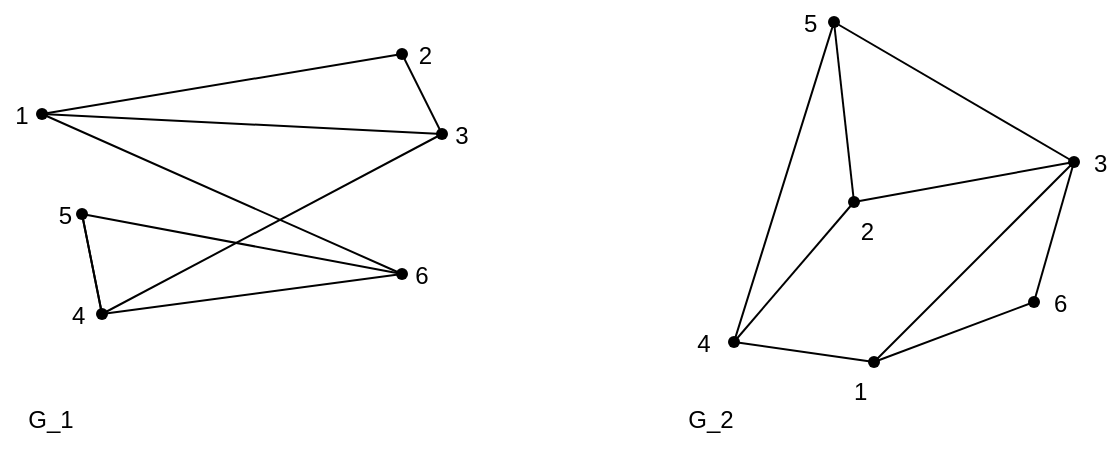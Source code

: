 <mxfile version="28.0.6">
  <diagram name="Page-1" id="DEYHSxAio5mps7dMMKVG">
    <mxGraphModel dx="1106" dy="843" grid="1" gridSize="10" guides="1" tooltips="1" connect="1" arrows="1" fold="1" page="1" pageScale="1" pageWidth="827" pageHeight="1169" math="0" shadow="0">
      <root>
        <mxCell id="0" />
        <mxCell id="1" parent="0" />
        <mxCell id="j8IWSoNzBHoOLRoN63vI-1" value="1      " style="shape=waypoint;sketch=0;fillStyle=solid;size=6;pointerEvents=1;points=[];fillColor=none;resizable=0;rotatable=0;perimeter=centerPerimeter;snapToPoint=1;convertToSvg=1;" vertex="1" parent="1">
          <mxGeometry x="106" y="340" width="20" height="20" as="geometry" />
        </mxCell>
        <mxCell id="j8IWSoNzBHoOLRoN63vI-2" value="      3" style="shape=waypoint;sketch=0;fillStyle=solid;size=6;pointerEvents=1;points=[];fillColor=none;resizable=0;rotatable=0;perimeter=centerPerimeter;snapToPoint=1;" vertex="1" parent="1">
          <mxGeometry x="306" y="350" width="20" height="20" as="geometry" />
        </mxCell>
        <mxCell id="j8IWSoNzBHoOLRoN63vI-3" value="       2" style="shape=waypoint;sketch=0;fillStyle=solid;size=6;pointerEvents=1;points=[];fillColor=none;resizable=0;rotatable=0;perimeter=centerPerimeter;snapToPoint=1;" vertex="1" parent="1">
          <mxGeometry x="286" y="310" width="20" height="20" as="geometry" />
        </mxCell>
        <mxCell id="j8IWSoNzBHoOLRoN63vI-4" value="4       " style="shape=waypoint;sketch=0;fillStyle=solid;size=6;pointerEvents=1;points=[];fillColor=none;resizable=0;rotatable=0;perimeter=centerPerimeter;snapToPoint=1;" vertex="1" parent="1">
          <mxGeometry x="136" y="440" width="20" height="20" as="geometry" />
        </mxCell>
        <mxCell id="j8IWSoNzBHoOLRoN63vI-6" value="      6" style="shape=waypoint;sketch=0;fillStyle=solid;size=6;pointerEvents=1;points=[];fillColor=none;resizable=0;rotatable=0;perimeter=centerPerimeter;snapToPoint=1;" vertex="1" parent="1">
          <mxGeometry x="286" y="420" width="20" height="20" as="geometry" />
        </mxCell>
        <mxCell id="j8IWSoNzBHoOLRoN63vI-7" value="" style="endArrow=none;html=1;rounded=0;entryX=0.15;entryY=1;entryDx=0;entryDy=0;entryPerimeter=0;exitX=1.1;exitY=0.8;exitDx=0;exitDy=0;exitPerimeter=0;" edge="1" parent="1" source="j8IWSoNzBHoOLRoN63vI-6" target="j8IWSoNzBHoOLRoN63vI-1">
          <mxGeometry width="50" height="50" relative="1" as="geometry">
            <mxPoint x="196" y="460" as="sourcePoint" />
            <mxPoint x="246" y="410" as="targetPoint" />
          </mxGeometry>
        </mxCell>
        <mxCell id="j8IWSoNzBHoOLRoN63vI-8" value="" style="endArrow=none;html=1;rounded=0;entryX=0.3;entryY=0.6;entryDx=0;entryDy=0;entryPerimeter=0;exitX=-0.05;exitY=0.85;exitDx=0;exitDy=0;exitPerimeter=0;" edge="1" parent="1" source="j8IWSoNzBHoOLRoN63vI-2" target="j8IWSoNzBHoOLRoN63vI-1">
          <mxGeometry width="50" height="50" relative="1" as="geometry">
            <mxPoint x="196" y="460" as="sourcePoint" />
            <mxPoint x="246" y="410" as="targetPoint" />
          </mxGeometry>
        </mxCell>
        <mxCell id="j8IWSoNzBHoOLRoN63vI-9" value="" style="endArrow=none;html=1;rounded=0;exitX=0.95;exitY=0.05;exitDx=0;exitDy=0;exitPerimeter=0;entryX=0.4;entryY=0.05;entryDx=0;entryDy=0;entryPerimeter=0;" edge="1" parent="1" source="j8IWSoNzBHoOLRoN63vI-1" target="j8IWSoNzBHoOLRoN63vI-3">
          <mxGeometry width="50" height="50" relative="1" as="geometry">
            <mxPoint x="196" y="460" as="sourcePoint" />
            <mxPoint x="246" y="410" as="targetPoint" />
          </mxGeometry>
        </mxCell>
        <mxCell id="j8IWSoNzBHoOLRoN63vI-11" value="" style="endArrow=none;html=1;rounded=0;entryX=0.3;entryY=0.95;entryDx=0;entryDy=0;entryPerimeter=0;exitDx=0;exitDy=0;exitPerimeter=0;exitX=0.5;exitY=0;" edge="1" parent="1" source="j8IWSoNzBHoOLRoN63vI-4" target="j8IWSoNzBHoOLRoN63vI-2">
          <mxGeometry width="50" height="50" relative="1" as="geometry">
            <mxPoint x="196" y="460" as="sourcePoint" />
            <mxPoint x="246" y="410" as="targetPoint" />
          </mxGeometry>
        </mxCell>
        <mxCell id="j8IWSoNzBHoOLRoN63vI-12" value="" style="endArrow=none;html=1;rounded=0;entryX=0.7;entryY=1.1;entryDx=0;entryDy=0;entryPerimeter=0;exitX=0.2;exitY=1.05;exitDx=0;exitDy=0;exitPerimeter=0;" edge="1" parent="1" source="j8IWSoNzBHoOLRoN63vI-2" target="j8IWSoNzBHoOLRoN63vI-3">
          <mxGeometry width="50" height="50" relative="1" as="geometry">
            <mxPoint x="196" y="460" as="sourcePoint" />
            <mxPoint x="246" y="410" as="targetPoint" />
          </mxGeometry>
        </mxCell>
        <mxCell id="j8IWSoNzBHoOLRoN63vI-13" value="" style="endArrow=none;html=1;rounded=0;entryX=0.7;entryY=0.85;entryDx=0;entryDy=0;entryPerimeter=0;exitX=0.25;exitY=0;exitDx=0;exitDy=0;exitPerimeter=0;" edge="1" parent="1" source="j8IWSoNzBHoOLRoN63vI-4" target="j8IWSoNzBHoOLRoN63vI-6">
          <mxGeometry width="50" height="50" relative="1" as="geometry">
            <mxPoint x="196" y="460" as="sourcePoint" />
            <mxPoint x="96" y="440" as="targetPoint" />
          </mxGeometry>
        </mxCell>
        <mxCell id="j8IWSoNzBHoOLRoN63vI-14" value="" style="endArrow=none;html=1;rounded=0;exitX=0.35;exitY=0.85;exitDx=0;exitDy=0;exitPerimeter=0;entryX=0.55;entryY=0.75;entryDx=0;entryDy=0;entryPerimeter=0;" edge="1" parent="1" source="j8IWSoNzBHoOLRoN63vI-4" target="j8IWSoNzBHoOLRoN63vI-5">
          <mxGeometry width="50" height="50" relative="1" as="geometry">
            <mxPoint x="196" y="460" as="sourcePoint" />
            <mxPoint x="246" y="410" as="targetPoint" />
          </mxGeometry>
        </mxCell>
        <mxCell id="j8IWSoNzBHoOLRoN63vI-15" value="" style="endArrow=none;html=1;rounded=0;exitX=0.3;exitY=0.9;exitDx=0;exitDy=0;exitPerimeter=0;entryX=0.4;entryY=0.3;entryDx=0;entryDy=0;entryPerimeter=0;" edge="1" parent="1" source="j8IWSoNzBHoOLRoN63vI-6" target="j8IWSoNzBHoOLRoN63vI-5">
          <mxGeometry width="50" height="50" relative="1" as="geometry">
            <mxPoint x="196" y="460" as="sourcePoint" />
            <mxPoint x="126" y="480" as="targetPoint" />
          </mxGeometry>
        </mxCell>
        <mxCell id="j8IWSoNzBHoOLRoN63vI-16" value="" style="endArrow=none;html=1;rounded=0;entryDx=0;entryDy=0;entryPerimeter=0;exitX=0.55;exitY=1.2;exitDx=0;exitDy=0;exitPerimeter=0;" edge="1" parent="1" source="j8IWSoNzBHoOLRoN63vI-4" target="j8IWSoNzBHoOLRoN63vI-5">
          <mxGeometry width="50" height="50" relative="1" as="geometry">
            <mxPoint x="116" y="430" as="sourcePoint" />
            <mxPoint x="316" y="360" as="targetPoint" />
          </mxGeometry>
        </mxCell>
        <mxCell id="j8IWSoNzBHoOLRoN63vI-5" value="5     " style="shape=waypoint;sketch=0;fillStyle=solid;size=6;pointerEvents=1;points=[];fillColor=none;resizable=0;rotatable=0;perimeter=centerPerimeter;snapToPoint=1;" vertex="1" parent="1">
          <mxGeometry x="126" y="390" width="20" height="20" as="geometry" />
        </mxCell>
        <mxCell id="j8IWSoNzBHoOLRoN63vI-25" value="&#xa;&#xa;1    " style="shape=waypoint;sketch=0;fillStyle=solid;size=6;pointerEvents=1;points=[];fillColor=none;resizable=0;rotatable=0;perimeter=centerPerimeter;snapToPoint=1;convertToSvg=1;" vertex="1" parent="1">
          <mxGeometry x="522" y="464" width="20" height="20" as="geometry" />
        </mxCell>
        <mxCell id="j8IWSoNzBHoOLRoN63vI-26" value="        3" style="shape=waypoint;sketch=0;fillStyle=solid;size=6;pointerEvents=1;points=[];fillColor=none;resizable=0;rotatable=0;perimeter=centerPerimeter;snapToPoint=1;" vertex="1" parent="1">
          <mxGeometry x="622" y="364" width="20" height="20" as="geometry" />
        </mxCell>
        <mxCell id="j8IWSoNzBHoOLRoN63vI-27" value="      &#xa;&#xa;    2" style="shape=waypoint;sketch=0;fillStyle=solid;size=6;pointerEvents=1;points=[];fillColor=none;resizable=0;rotatable=0;perimeter=centerPerimeter;snapToPoint=1;" vertex="1" parent="1">
          <mxGeometry x="512" y="384" width="20" height="20" as="geometry" />
        </mxCell>
        <mxCell id="j8IWSoNzBHoOLRoN63vI-28" value="4         " style="shape=waypoint;sketch=0;fillStyle=solid;size=6;pointerEvents=1;points=[];fillColor=none;resizable=0;rotatable=0;perimeter=centerPerimeter;snapToPoint=1;" vertex="1" parent="1">
          <mxGeometry x="452" y="454" width="20" height="20" as="geometry" />
        </mxCell>
        <mxCell id="j8IWSoNzBHoOLRoN63vI-29" value="        6" style="shape=waypoint;sketch=0;fillStyle=solid;size=6;pointerEvents=1;points=[];fillColor=none;resizable=0;rotatable=0;perimeter=centerPerimeter;snapToPoint=1;" vertex="1" parent="1">
          <mxGeometry x="602" y="434" width="20" height="20" as="geometry" />
        </mxCell>
        <mxCell id="j8IWSoNzBHoOLRoN63vI-30" value="" style="endArrow=none;html=1;rounded=0;entryX=0.15;entryY=1;entryDx=0;entryDy=0;entryPerimeter=0;exitX=1.1;exitY=0.8;exitDx=0;exitDy=0;exitPerimeter=0;" edge="1" parent="1" source="j8IWSoNzBHoOLRoN63vI-29" target="j8IWSoNzBHoOLRoN63vI-25">
          <mxGeometry width="50" height="50" relative="1" as="geometry">
            <mxPoint x="512" y="474" as="sourcePoint" />
            <mxPoint x="562" y="424" as="targetPoint" />
          </mxGeometry>
        </mxCell>
        <mxCell id="j8IWSoNzBHoOLRoN63vI-31" value="" style="endArrow=none;html=1;rounded=0;entryX=0.3;entryY=0.6;entryDx=0;entryDy=0;entryPerimeter=0;exitX=-0.05;exitY=0.85;exitDx=0;exitDy=0;exitPerimeter=0;" edge="1" parent="1" source="j8IWSoNzBHoOLRoN63vI-26" target="j8IWSoNzBHoOLRoN63vI-25">
          <mxGeometry width="50" height="50" relative="1" as="geometry">
            <mxPoint x="512" y="474" as="sourcePoint" />
            <mxPoint x="562" y="424" as="targetPoint" />
          </mxGeometry>
        </mxCell>
        <mxCell id="j8IWSoNzBHoOLRoN63vI-32" value="" style="endArrow=none;html=1;rounded=0;exitX=0.95;exitY=0.05;exitDx=0;exitDy=0;exitPerimeter=0;" edge="1" parent="1" source="j8IWSoNzBHoOLRoN63vI-25" target="j8IWSoNzBHoOLRoN63vI-28">
          <mxGeometry width="50" height="50" relative="1" as="geometry">
            <mxPoint x="512" y="474" as="sourcePoint" />
            <mxPoint x="562" y="424" as="targetPoint" />
          </mxGeometry>
        </mxCell>
        <mxCell id="j8IWSoNzBHoOLRoN63vI-33" value="" style="endArrow=none;html=1;rounded=0;entryX=0.3;entryY=0.95;entryDx=0;entryDy=0;entryPerimeter=0;" edge="1" parent="1" source="j8IWSoNzBHoOLRoN63vI-29" target="j8IWSoNzBHoOLRoN63vI-26">
          <mxGeometry width="50" height="50" relative="1" as="geometry">
            <mxPoint x="512" y="474" as="sourcePoint" />
            <mxPoint x="562" y="424" as="targetPoint" />
          </mxGeometry>
        </mxCell>
        <mxCell id="j8IWSoNzBHoOLRoN63vI-34" value="" style="endArrow=none;html=1;rounded=0;entryX=0.7;entryY=1.1;entryDx=0;entryDy=0;entryPerimeter=0;exitX=0.2;exitY=1.05;exitDx=0;exitDy=0;exitPerimeter=0;" edge="1" parent="1" source="j8IWSoNzBHoOLRoN63vI-26" target="j8IWSoNzBHoOLRoN63vI-27">
          <mxGeometry width="50" height="50" relative="1" as="geometry">
            <mxPoint x="512" y="474" as="sourcePoint" />
            <mxPoint x="562" y="424" as="targetPoint" />
          </mxGeometry>
        </mxCell>
        <mxCell id="j8IWSoNzBHoOLRoN63vI-36" value="" style="endArrow=none;html=1;rounded=0;exitX=0.35;exitY=0.85;exitDx=0;exitDy=0;exitPerimeter=0;entryX=0.55;entryY=0.75;entryDx=0;entryDy=0;entryPerimeter=0;" edge="1" parent="1" source="j8IWSoNzBHoOLRoN63vI-28" target="j8IWSoNzBHoOLRoN63vI-39">
          <mxGeometry width="50" height="50" relative="1" as="geometry">
            <mxPoint x="512" y="474" as="sourcePoint" />
            <mxPoint x="562" y="424" as="targetPoint" />
          </mxGeometry>
        </mxCell>
        <mxCell id="j8IWSoNzBHoOLRoN63vI-38" value="" style="endArrow=none;html=1;rounded=0;entryDx=0;entryDy=0;entryPerimeter=0;exitX=0.05;exitY=1.05;exitDx=0;exitDy=0;exitPerimeter=0;" edge="1" parent="1" source="j8IWSoNzBHoOLRoN63vI-26" target="j8IWSoNzBHoOLRoN63vI-39">
          <mxGeometry width="50" height="50" relative="1" as="geometry">
            <mxPoint x="432" y="444" as="sourcePoint" />
            <mxPoint x="632" y="374" as="targetPoint" />
          </mxGeometry>
        </mxCell>
        <mxCell id="j8IWSoNzBHoOLRoN63vI-39" value="5       " style="shape=waypoint;sketch=0;fillStyle=solid;size=6;pointerEvents=1;points=[];fillColor=none;resizable=0;rotatable=0;perimeter=centerPerimeter;snapToPoint=1;" vertex="1" parent="1">
          <mxGeometry x="502" y="294" width="20" height="20" as="geometry" />
        </mxCell>
        <mxCell id="j8IWSoNzBHoOLRoN63vI-40" value="" style="endArrow=none;html=1;rounded=0;entryX=0.7;entryY=0.9;entryDx=0;entryDy=0;entryPerimeter=0;exitX=1.05;exitY=0.25;exitDx=0;exitDy=0;exitPerimeter=0;" edge="1" parent="1" source="j8IWSoNzBHoOLRoN63vI-28" target="j8IWSoNzBHoOLRoN63vI-27">
          <mxGeometry width="50" height="50" relative="1" as="geometry">
            <mxPoint x="282" y="634" as="sourcePoint" />
            <mxPoint x="332" y="584" as="targetPoint" />
          </mxGeometry>
        </mxCell>
        <mxCell id="j8IWSoNzBHoOLRoN63vI-41" value="" style="endArrow=none;html=1;rounded=0;entryX=0.75;entryY=0.2;entryDx=0;entryDy=0;entryPerimeter=0;exitX=-0.1;exitY=0.1;exitDx=0;exitDy=0;exitPerimeter=0;" edge="1" parent="1" source="j8IWSoNzBHoOLRoN63vI-39" target="j8IWSoNzBHoOLRoN63vI-27">
          <mxGeometry width="50" height="50" relative="1" as="geometry">
            <mxPoint x="282" y="634" as="sourcePoint" />
            <mxPoint x="332" y="584" as="targetPoint" />
          </mxGeometry>
        </mxCell>
        <mxCell id="j8IWSoNzBHoOLRoN63vI-42" value="G_1" style="text;html=1;align=center;verticalAlign=middle;resizable=0;points=[];autosize=1;strokeColor=none;fillColor=none;" vertex="1" parent="1">
          <mxGeometry x="95" y="488" width="50" height="30" as="geometry" />
        </mxCell>
        <mxCell id="j8IWSoNzBHoOLRoN63vI-43" value="G_2" style="text;html=1;align=center;verticalAlign=middle;resizable=0;points=[];autosize=1;strokeColor=none;fillColor=none;" vertex="1" parent="1">
          <mxGeometry x="425" y="488" width="50" height="30" as="geometry" />
        </mxCell>
      </root>
    </mxGraphModel>
  </diagram>
</mxfile>
